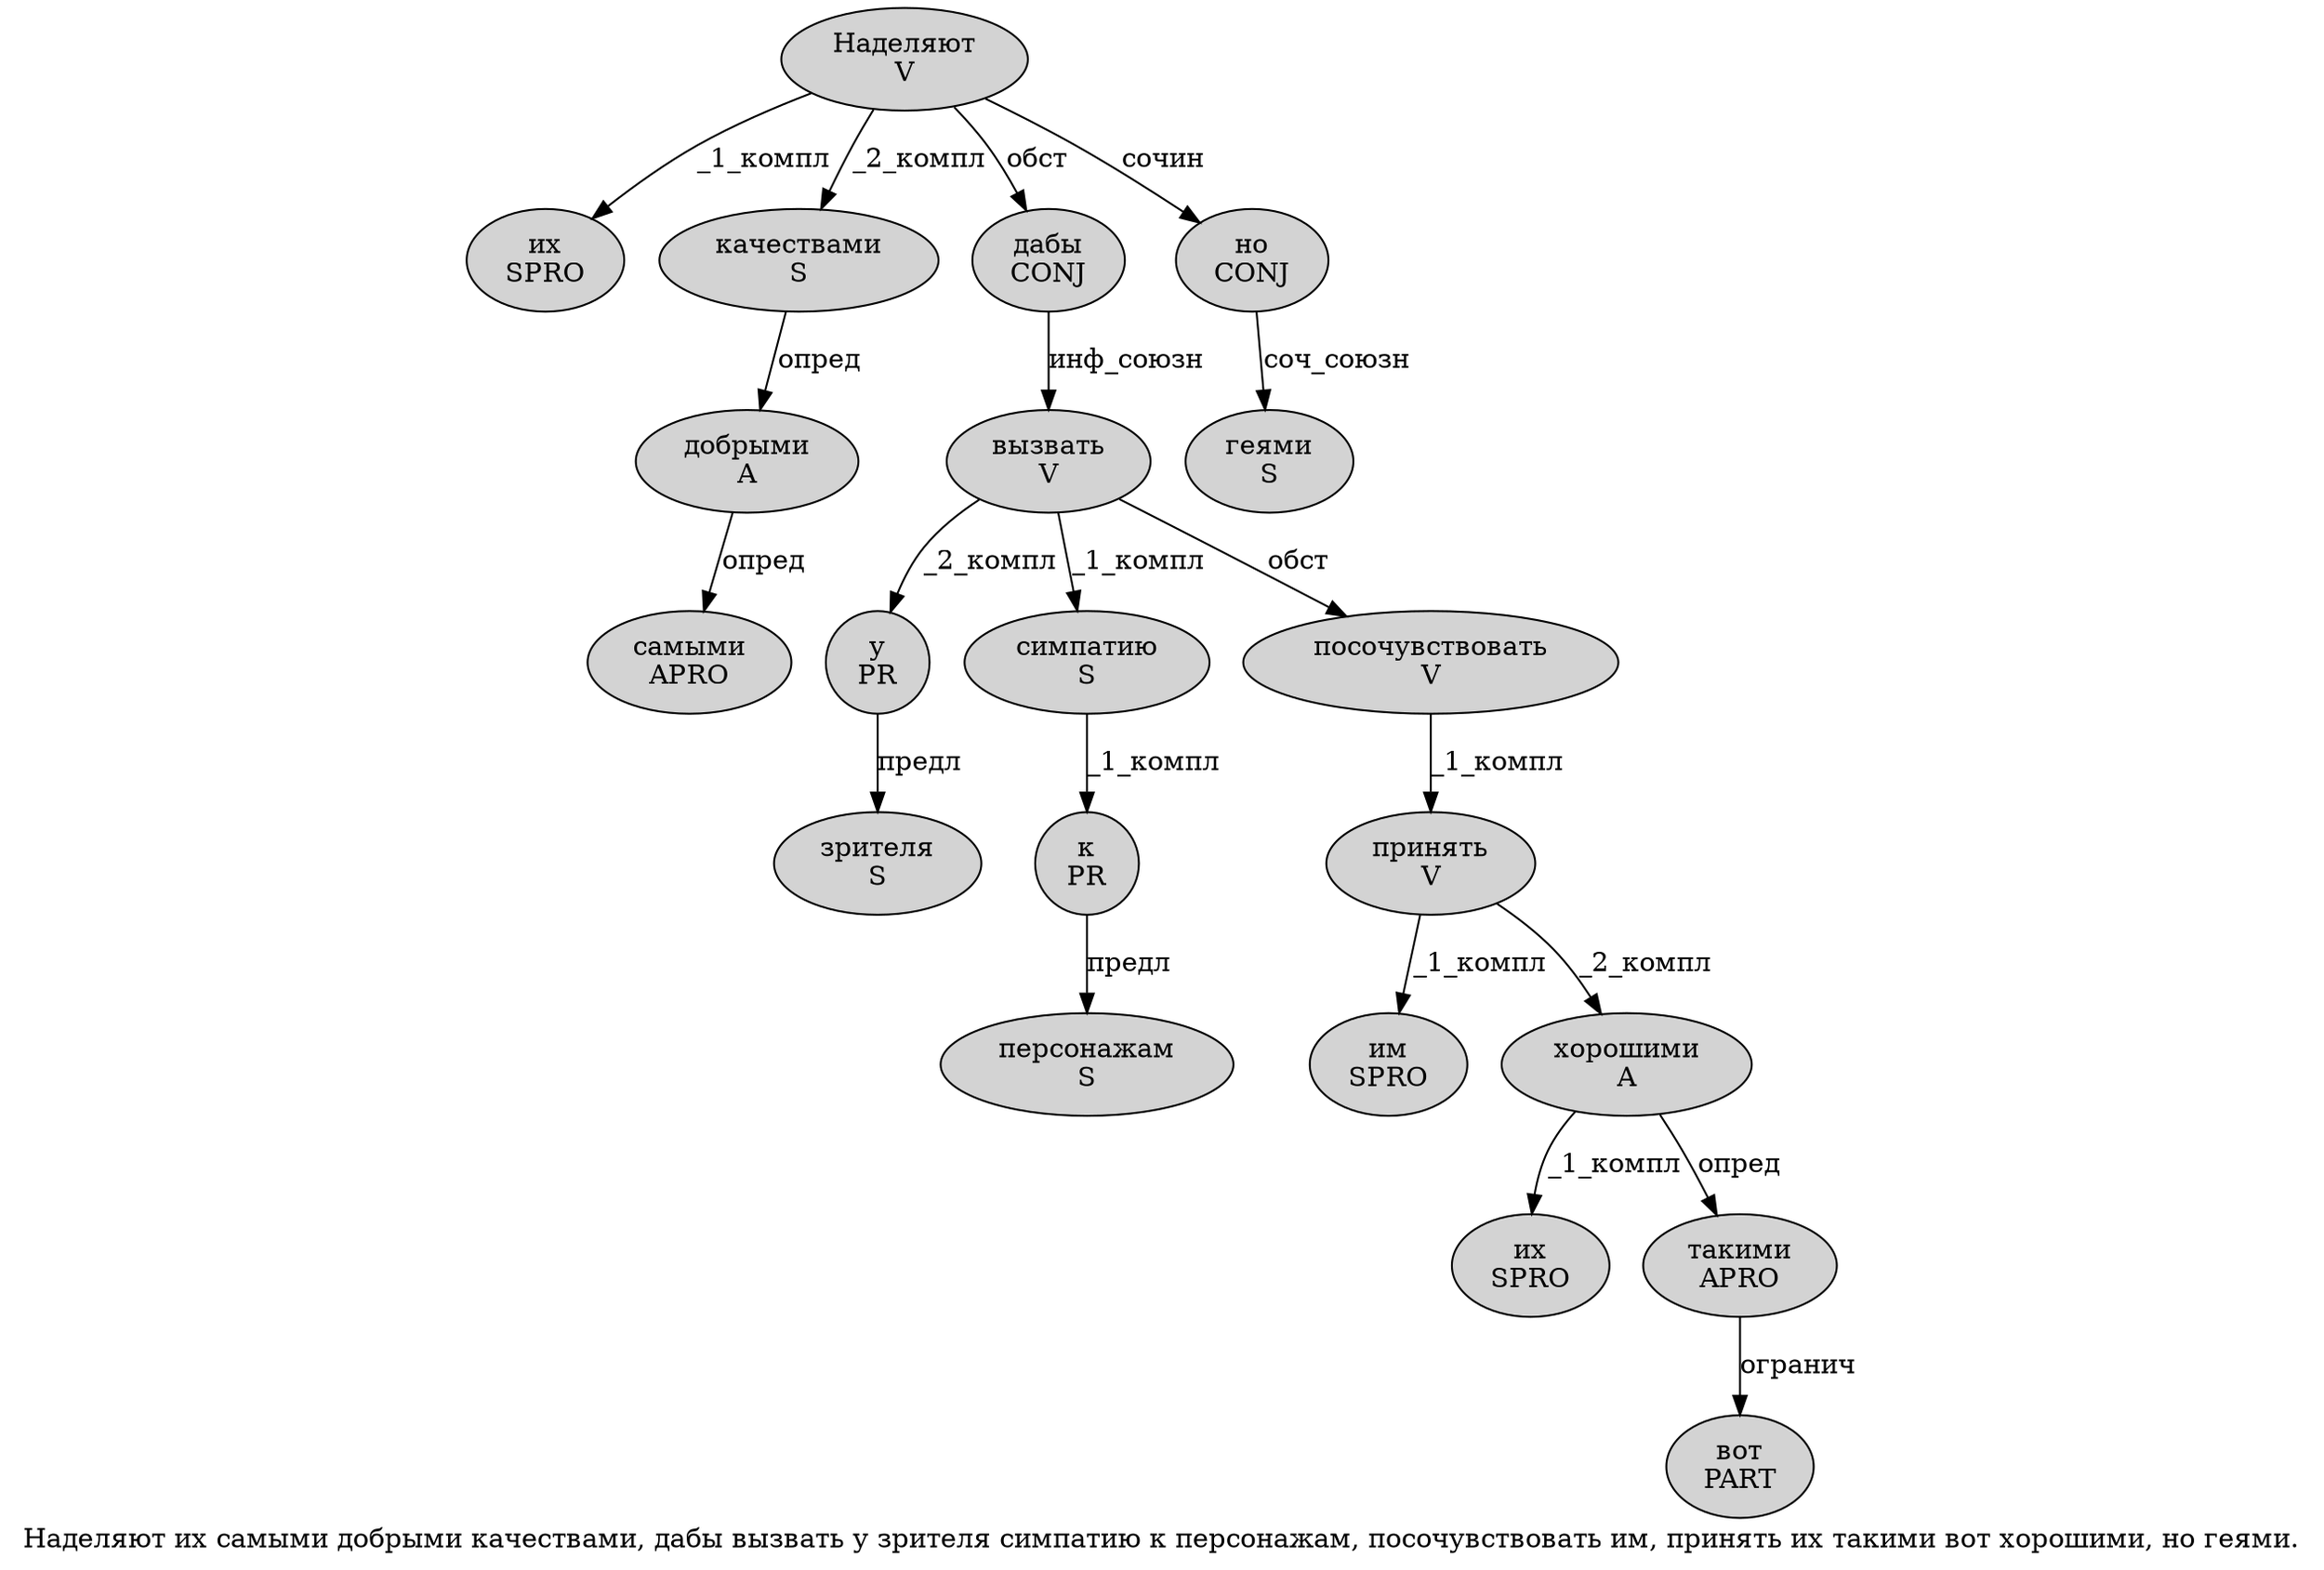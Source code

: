 digraph SENTENCE_4376 {
	graph [label="Наделяют их самыми добрыми качествами, дабы вызвать у зрителя симпатию к персонажам, посочувствовать им, принять их такими вот хорошими, но геями."]
	node [style=filled]
		0 [label="Наделяют
V" color="" fillcolor=lightgray penwidth=1 shape=ellipse]
		1 [label="их
SPRO" color="" fillcolor=lightgray penwidth=1 shape=ellipse]
		2 [label="самыми
APRO" color="" fillcolor=lightgray penwidth=1 shape=ellipse]
		3 [label="добрыми
A" color="" fillcolor=lightgray penwidth=1 shape=ellipse]
		4 [label="качествами
S" color="" fillcolor=lightgray penwidth=1 shape=ellipse]
		6 [label="дабы
CONJ" color="" fillcolor=lightgray penwidth=1 shape=ellipse]
		7 [label="вызвать
V" color="" fillcolor=lightgray penwidth=1 shape=ellipse]
		8 [label="у
PR" color="" fillcolor=lightgray penwidth=1 shape=ellipse]
		9 [label="зрителя
S" color="" fillcolor=lightgray penwidth=1 shape=ellipse]
		10 [label="симпатию
S" color="" fillcolor=lightgray penwidth=1 shape=ellipse]
		11 [label="к
PR" color="" fillcolor=lightgray penwidth=1 shape=ellipse]
		12 [label="персонажам
S" color="" fillcolor=lightgray penwidth=1 shape=ellipse]
		14 [label="посочувствовать
V" color="" fillcolor=lightgray penwidth=1 shape=ellipse]
		15 [label="им
SPRO" color="" fillcolor=lightgray penwidth=1 shape=ellipse]
		17 [label="принять
V" color="" fillcolor=lightgray penwidth=1 shape=ellipse]
		18 [label="их
SPRO" color="" fillcolor=lightgray penwidth=1 shape=ellipse]
		19 [label="такими
APRO" color="" fillcolor=lightgray penwidth=1 shape=ellipse]
		20 [label="вот
PART" color="" fillcolor=lightgray penwidth=1 shape=ellipse]
		21 [label="хорошими
A" color="" fillcolor=lightgray penwidth=1 shape=ellipse]
		23 [label="но
CONJ" color="" fillcolor=lightgray penwidth=1 shape=ellipse]
		24 [label="геями
S" color="" fillcolor=lightgray penwidth=1 shape=ellipse]
			6 -> 7 [label="инф_союзн"]
			0 -> 1 [label="_1_компл"]
			0 -> 4 [label="_2_компл"]
			0 -> 6 [label="обст"]
			0 -> 23 [label="сочин"]
			7 -> 8 [label="_2_компл"]
			7 -> 10 [label="_1_компл"]
			7 -> 14 [label="обст"]
			21 -> 18 [label="_1_компл"]
			21 -> 19 [label="опред"]
			3 -> 2 [label="опред"]
			11 -> 12 [label="предл"]
			10 -> 11 [label="_1_компл"]
			4 -> 3 [label="опред"]
			19 -> 20 [label="огранич"]
			14 -> 17 [label="_1_компл"]
			17 -> 15 [label="_1_компл"]
			17 -> 21 [label="_2_компл"]
			8 -> 9 [label="предл"]
			23 -> 24 [label="соч_союзн"]
}
